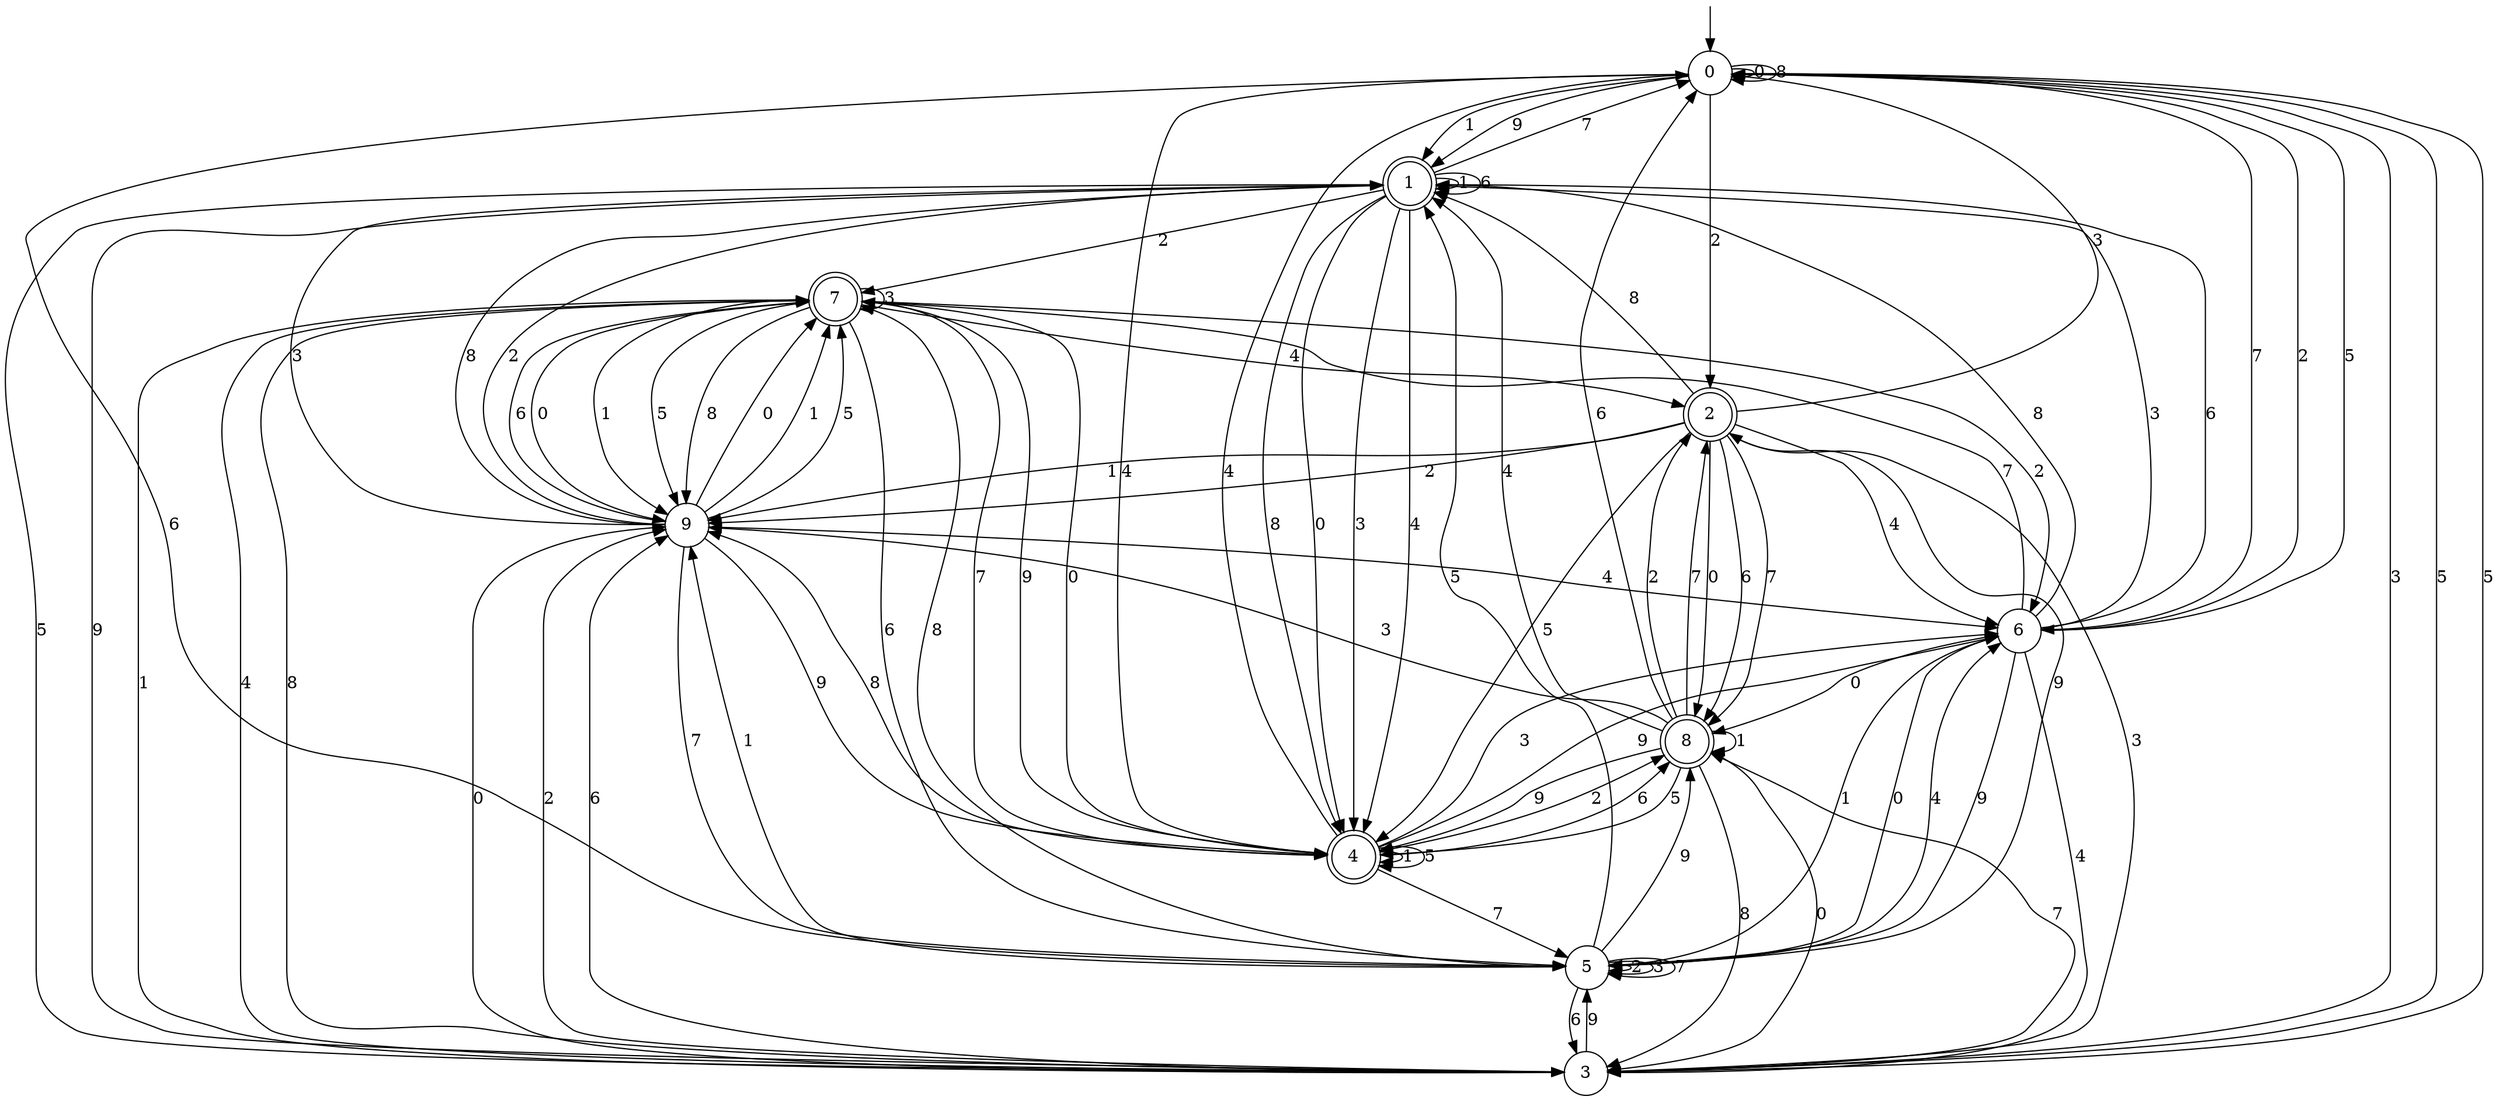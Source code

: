 digraph g {

	s0 [shape="circle" label="0"];
	s1 [shape="doublecircle" label="1"];
	s2 [shape="doublecircle" label="2"];
	s3 [shape="circle" label="3"];
	s4 [shape="doublecircle" label="4"];
	s5 [shape="circle" label="5"];
	s6 [shape="circle" label="6"];
	s7 [shape="doublecircle" label="7"];
	s8 [shape="doublecircle" label="8"];
	s9 [shape="circle" label="9"];
	s0 -> s0 [label="0"];
	s0 -> s1 [label="1"];
	s0 -> s2 [label="2"];
	s0 -> s3 [label="3"];
	s0 -> s4 [label="4"];
	s0 -> s3 [label="5"];
	s0 -> s5 [label="6"];
	s0 -> s6 [label="7"];
	s0 -> s0 [label="8"];
	s0 -> s1 [label="9"];
	s1 -> s4 [label="0"];
	s1 -> s1 [label="1"];
	s1 -> s7 [label="2"];
	s1 -> s4 [label="3"];
	s1 -> s4 [label="4"];
	s1 -> s3 [label="5"];
	s1 -> s1 [label="6"];
	s1 -> s0 [label="7"];
	s1 -> s4 [label="8"];
	s1 -> s3 [label="9"];
	s2 -> s8 [label="0"];
	s2 -> s9 [label="1"];
	s2 -> s9 [label="2"];
	s2 -> s0 [label="3"];
	s2 -> s6 [label="4"];
	s2 -> s4 [label="5"];
	s2 -> s8 [label="6"];
	s2 -> s8 [label="7"];
	s2 -> s1 [label="8"];
	s2 -> s5 [label="9"];
	s3 -> s9 [label="0"];
	s3 -> s7 [label="1"];
	s3 -> s9 [label="2"];
	s3 -> s2 [label="3"];
	s3 -> s7 [label="4"];
	s3 -> s0 [label="5"];
	s3 -> s9 [label="6"];
	s3 -> s8 [label="7"];
	s3 -> s7 [label="8"];
	s3 -> s5 [label="9"];
	s4 -> s7 [label="0"];
	s4 -> s4 [label="1"];
	s4 -> s8 [label="2"];
	s4 -> s6 [label="3"];
	s4 -> s0 [label="4"];
	s4 -> s4 [label="5"];
	s4 -> s8 [label="6"];
	s4 -> s5 [label="7"];
	s4 -> s9 [label="8"];
	s4 -> s6 [label="9"];
	s5 -> s6 [label="0"];
	s5 -> s9 [label="1"];
	s5 -> s5 [label="2"];
	s5 -> s5 [label="3"];
	s5 -> s6 [label="4"];
	s5 -> s1 [label="5"];
	s5 -> s3 [label="6"];
	s5 -> s5 [label="7"];
	s5 -> s7 [label="8"];
	s5 -> s8 [label="9"];
	s6 -> s8 [label="0"];
	s6 -> s5 [label="1"];
	s6 -> s0 [label="2"];
	s6 -> s1 [label="3"];
	s6 -> s3 [label="4"];
	s6 -> s0 [label="5"];
	s6 -> s1 [label="6"];
	s6 -> s7 [label="7"];
	s6 -> s1 [label="8"];
	s6 -> s5 [label="9"];
	s7 -> s9 [label="0"];
	s7 -> s9 [label="1"];
	s7 -> s6 [label="2"];
	s7 -> s7 [label="3"];
	s7 -> s2 [label="4"];
	s7 -> s9 [label="5"];
	s7 -> s5 [label="6"];
	s7 -> s4 [label="7"];
	s7 -> s9 [label="8"];
	s7 -> s4 [label="9"];
	s8 -> s3 [label="0"];
	s8 -> s8 [label="1"];
	s8 -> s2 [label="2"];
	s8 -> s9 [label="3"];
	s8 -> s1 [label="4"];
	s8 -> s4 [label="5"];
	s8 -> s0 [label="6"];
	s8 -> s2 [label="7"];
	s8 -> s3 [label="8"];
	s8 -> s4 [label="9"];
	s9 -> s7 [label="0"];
	s9 -> s7 [label="1"];
	s9 -> s1 [label="2"];
	s9 -> s1 [label="3"];
	s9 -> s6 [label="4"];
	s9 -> s7 [label="5"];
	s9 -> s7 [label="6"];
	s9 -> s5 [label="7"];
	s9 -> s1 [label="8"];
	s9 -> s4 [label="9"];

__start0 [label="" shape="none" width="0" height="0"];
__start0 -> s0;

}

